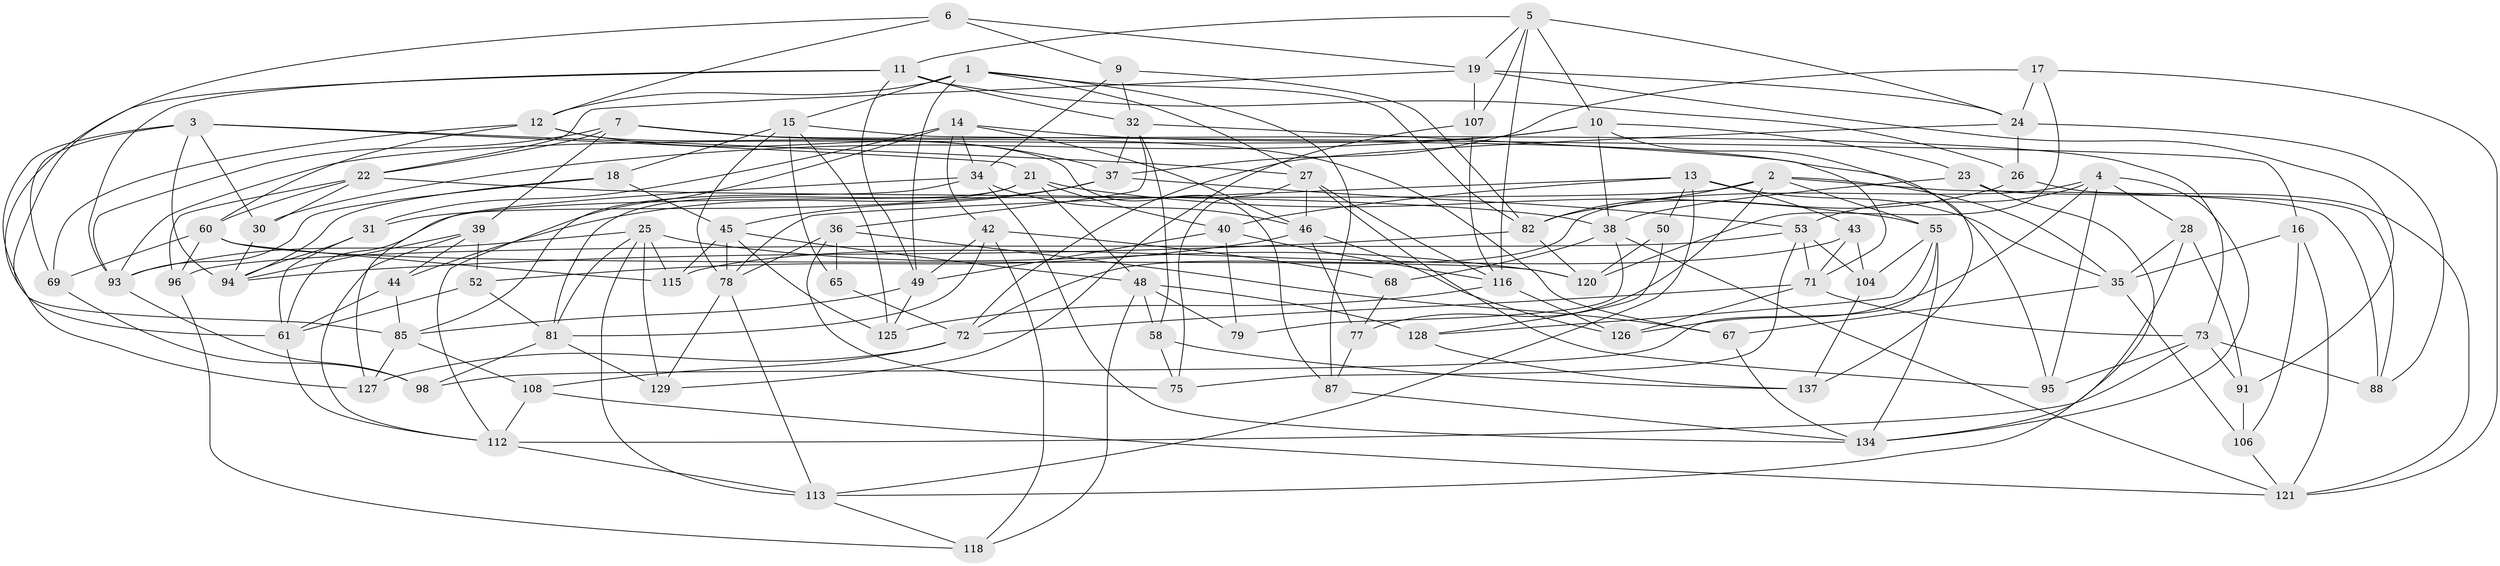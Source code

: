 // original degree distribution, {4: 1.0}
// Generated by graph-tools (version 1.1) at 2025/42/03/06/25 10:42:21]
// undirected, 90 vertices, 225 edges
graph export_dot {
graph [start="1"]
  node [color=gray90,style=filled];
  1 [super="+20"];
  2 [super="+70"];
  3 [super="+84"];
  4 [super="+8"];
  5 [super="+57"];
  6;
  7 [super="+76"];
  9;
  10 [super="+29"];
  11 [super="+54"];
  12 [super="+62"];
  13 [super="+41"];
  14 [super="+63"];
  15 [super="+140"];
  16;
  17;
  18;
  19 [super="+51"];
  21 [super="+138"];
  22 [super="+83"];
  23;
  24 [super="+109"];
  25 [super="+103"];
  26;
  27 [super="+114"];
  28;
  30;
  31;
  32 [super="+33"];
  34 [super="+90"];
  35 [super="+100"];
  36 [super="+97"];
  37 [super="+56"];
  38 [super="+92"];
  39 [super="+47"];
  40 [super="+110"];
  42 [super="+101"];
  43;
  44;
  45 [super="+89"];
  46 [super="+59"];
  48 [super="+64"];
  49 [super="+111"];
  50;
  52;
  53 [super="+66"];
  55 [super="+131"];
  58;
  60 [super="+130"];
  61 [super="+74"];
  65;
  67;
  68;
  69;
  71 [super="+105"];
  72 [super="+139"];
  73 [super="+136"];
  75;
  77;
  78 [super="+80"];
  79;
  81 [super="+119"];
  82 [super="+102"];
  85 [super="+86"];
  87;
  88;
  91;
  93 [super="+99"];
  94 [super="+122"];
  95;
  96;
  98;
  104;
  106;
  107;
  108;
  112 [super="+124"];
  113 [super="+117"];
  115;
  116 [super="+123"];
  118;
  120 [super="+133"];
  121 [super="+132"];
  125;
  126;
  127;
  128;
  129;
  134 [super="+135"];
  137;
  1 -- 27;
  1 -- 87;
  1 -- 49;
  1 -- 15;
  1 -- 82;
  1 -- 12;
  2 -- 61;
  2 -- 82;
  2 -- 55;
  2 -- 88;
  2 -- 35;
  2 -- 77;
  3 -- 30;
  3 -- 127;
  3 -- 27;
  3 -- 21;
  3 -- 69;
  3 -- 94;
  4 -- 95;
  4 -- 53;
  4 -- 126;
  4 -- 72;
  4 -- 28;
  4 -- 134;
  5 -- 11;
  5 -- 107;
  5 -- 24;
  5 -- 10;
  5 -- 116;
  5 -- 19;
  6 -- 12;
  6 -- 9;
  6 -- 85;
  6 -- 19;
  7 -- 67;
  7 -- 73;
  7 -- 93;
  7 -- 22;
  7 -- 39 [weight=2];
  9 -- 34;
  9 -- 32;
  9 -- 82;
  10 -- 30;
  10 -- 137;
  10 -- 93;
  10 -- 23;
  10 -- 38;
  11 -- 26;
  11 -- 32;
  11 -- 49;
  11 -- 93;
  11 -- 61;
  12 -- 69;
  12 -- 37;
  12 -- 60;
  12 -- 87;
  13 -- 113;
  13 -- 43;
  13 -- 35;
  13 -- 78;
  13 -- 50;
  13 -- 40;
  14 -- 95;
  14 -- 42;
  14 -- 34;
  14 -- 31;
  14 -- 112;
  14 -- 46;
  15 -- 18;
  15 -- 125;
  15 -- 16;
  15 -- 65;
  15 -- 78;
  16 -- 106;
  16 -- 35;
  16 -- 121;
  17 -- 121;
  17 -- 37;
  17 -- 120;
  17 -- 24;
  18 -- 45;
  18 -- 93;
  18 -- 94;
  19 -- 107;
  19 -- 91;
  19 -- 22;
  19 -- 24;
  21 -- 31;
  21 -- 55;
  21 -- 48;
  21 -- 81;
  21 -- 40;
  22 -- 96;
  22 -- 30;
  22 -- 38;
  22 -- 60;
  23 -- 38;
  23 -- 88;
  23 -- 113;
  24 -- 88;
  24 -- 72;
  24 -- 26;
  25 -- 115;
  25 -- 113;
  25 -- 81;
  25 -- 129;
  25 -- 93;
  25 -- 120;
  26 -- 82;
  26 -- 121;
  27 -- 116;
  27 -- 75;
  27 -- 46;
  27 -- 95;
  28 -- 91;
  28 -- 134;
  28 -- 35;
  30 -- 94;
  31 -- 61;
  31 -- 94;
  32 -- 58;
  32 -- 37;
  32 -- 36;
  32 -- 71;
  34 -- 127;
  34 -- 85;
  34 -- 46;
  34 -- 134;
  35 -- 67;
  35 -- 106;
  36 -- 65 [weight=2];
  36 -- 75;
  36 -- 67;
  36 -- 78;
  37 -- 44;
  37 -- 53;
  37 -- 45;
  38 -- 121;
  38 -- 79;
  38 -- 68;
  39 -- 44;
  39 -- 112;
  39 -- 94;
  39 -- 52;
  40 -- 116;
  40 -- 49;
  40 -- 79 [weight=2];
  42 -- 81;
  42 -- 68 [weight=2];
  42 -- 49;
  42 -- 118;
  43 -- 115;
  43 -- 104;
  43 -- 71;
  44 -- 61;
  44 -- 85;
  45 -- 115;
  45 -- 48;
  45 -- 125;
  45 -- 78;
  46 -- 77;
  46 -- 126;
  46 -- 52;
  48 -- 128;
  48 -- 58;
  48 -- 118;
  48 -- 79;
  49 -- 85;
  49 -- 125;
  50 -- 120 [weight=2];
  50 -- 128;
  52 -- 61;
  52 -- 81;
  53 -- 71;
  53 -- 104;
  53 -- 75;
  53 -- 96;
  55 -- 98;
  55 -- 128;
  55 -- 104;
  55 -- 134;
  58 -- 137;
  58 -- 75;
  60 -- 96;
  60 -- 69;
  60 -- 115;
  60 -- 120;
  61 -- 112;
  65 -- 72;
  67 -- 134;
  68 -- 77;
  69 -- 98;
  71 -- 126;
  71 -- 72;
  71 -- 73;
  72 -- 127;
  72 -- 108;
  73 -- 88;
  73 -- 91;
  73 -- 95;
  73 -- 112;
  77 -- 87;
  78 -- 129;
  78 -- 113;
  81 -- 129;
  81 -- 98;
  82 -- 120;
  82 -- 94;
  85 -- 108;
  85 -- 127;
  87 -- 134;
  91 -- 106;
  93 -- 98;
  96 -- 118;
  104 -- 137;
  106 -- 121;
  107 -- 129;
  107 -- 116;
  108 -- 121;
  108 -- 112;
  112 -- 113;
  113 -- 118;
  116 -- 125;
  116 -- 126;
  128 -- 137;
}
